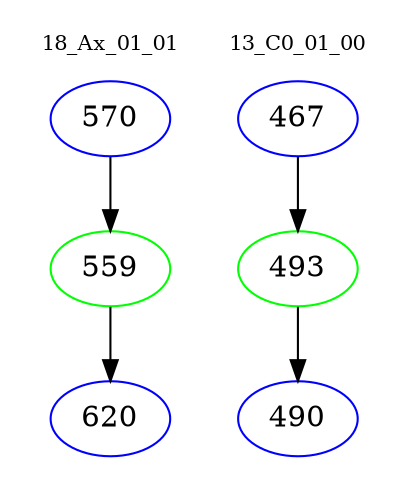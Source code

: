 digraph{
subgraph cluster_0 {
color = white
label = "18_Ax_01_01";
fontsize=10;
T0_570 [label="570", color="blue"]
T0_570 -> T0_559 [color="black"]
T0_559 [label="559", color="green"]
T0_559 -> T0_620 [color="black"]
T0_620 [label="620", color="blue"]
}
subgraph cluster_1 {
color = white
label = "13_C0_01_00";
fontsize=10;
T1_467 [label="467", color="blue"]
T1_467 -> T1_493 [color="black"]
T1_493 [label="493", color="green"]
T1_493 -> T1_490 [color="black"]
T1_490 [label="490", color="blue"]
}
}

